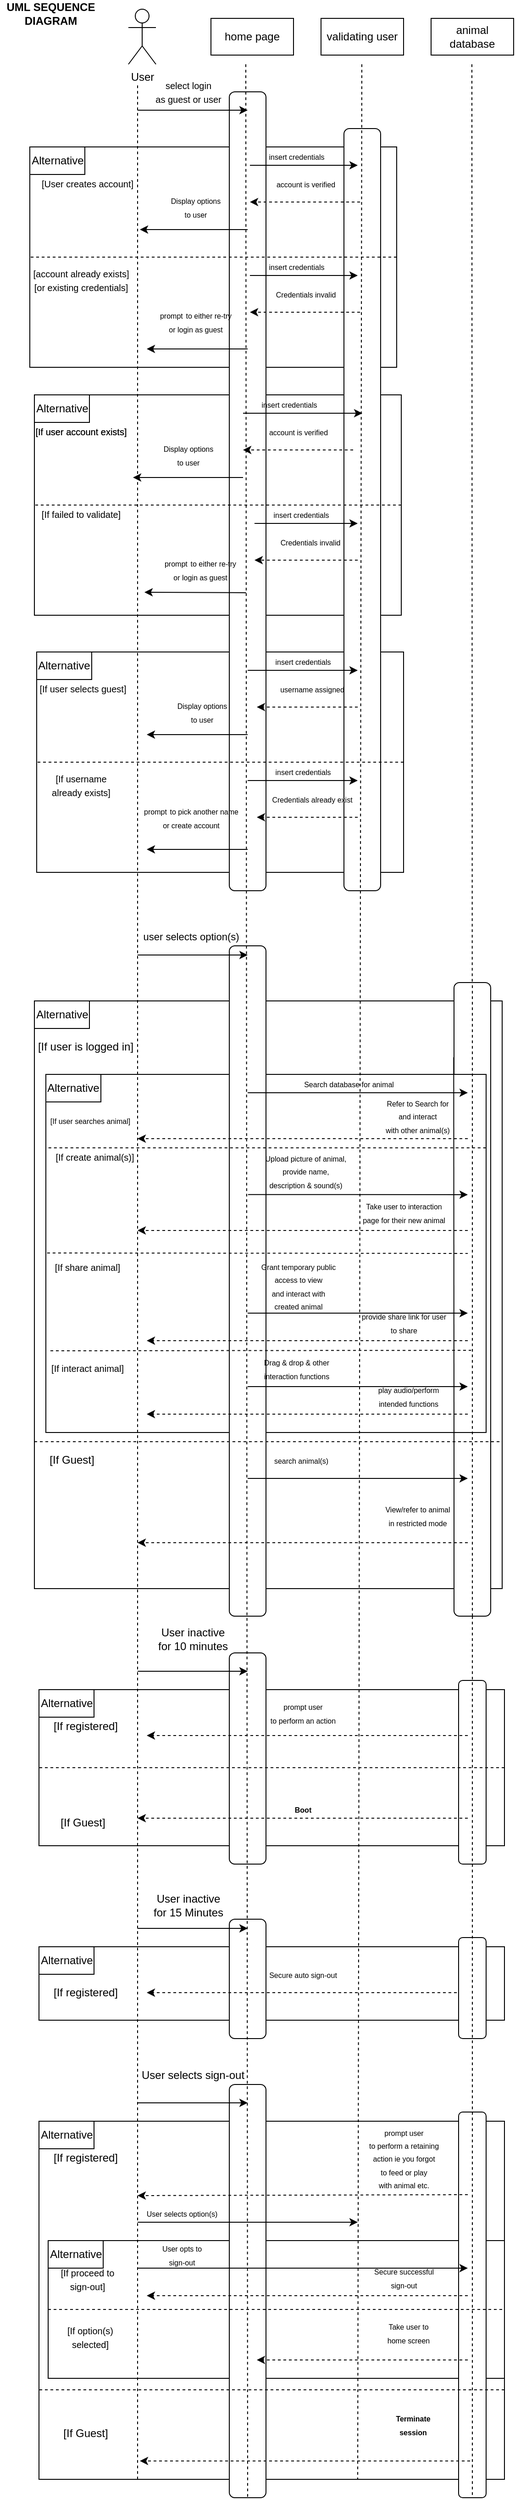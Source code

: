 <mxfile version="13.10.0" type="device"><diagram id="kgpKYQtTHZ0yAKxKKP6v" name="Page-1"><mxGraphModel dx="782" dy="432" grid="1" gridSize="10" guides="1" tooltips="1" connect="1" arrows="1" fold="1" page="1" pageScale="1" pageWidth="850" pageHeight="1100" math="0" shadow="0"><root><mxCell id="0"/><mxCell id="1" parent="0"/><mxCell id="tkM8fCFcSlWPYnc8_veN-153" value="" style="rounded=0;whiteSpace=wrap;html=1;" parent="1" vertex="1"><mxGeometry x="62.5" y="2360" width="507.5" height="390" as="geometry"/></mxCell><mxCell id="tkM8fCFcSlWPYnc8_veN-154" value="" style="rounded=0;whiteSpace=wrap;html=1;" parent="1" vertex="1"><mxGeometry x="72.5" y="2490" width="497.5" height="150" as="geometry"/></mxCell><mxCell id="tkM8fCFcSlWPYnc8_veN-155" value="" style="rounded=0;whiteSpace=wrap;html=1;" parent="1" vertex="1"><mxGeometry x="62.5" y="2170" width="507.5" height="80" as="geometry"/></mxCell><mxCell id="tkM8fCFcSlWPYnc8_veN-156" value="" style="rounded=1;whiteSpace=wrap;html=1;shadow=0;glass=0;sketch=0;" parent="1" vertex="1"><mxGeometry x="270" y="2140" width="40" height="130" as="geometry"/></mxCell><mxCell id="tkM8fCFcSlWPYnc8_veN-157" value="" style="rounded=0;whiteSpace=wrap;html=1;" parent="1" vertex="1"><mxGeometry x="62.5" y="1890" width="507.5" height="170" as="geometry"/></mxCell><mxCell id="tkM8fCFcSlWPYnc8_veN-158" value="" style="rounded=1;whiteSpace=wrap;html=1;shadow=0;glass=0;sketch=0;" parent="1" vertex="1"><mxGeometry x="520" y="1880" width="30" height="200" as="geometry"/></mxCell><mxCell id="tkM8fCFcSlWPYnc8_veN-159" value="" style="rounded=1;whiteSpace=wrap;html=1;shadow=0;glass=0;sketch=0;" parent="1" vertex="1"><mxGeometry x="270" y="1850" width="40" height="230" as="geometry"/></mxCell><mxCell id="tkM8fCFcSlWPYnc8_veN-160" value="" style="rounded=0;whiteSpace=wrap;html=1;" parent="1" vertex="1"><mxGeometry x="57.5" y="1140" width="510" height="640" as="geometry"/></mxCell><mxCell id="tkM8fCFcSlWPYnc8_veN-161" value="" style="rounded=1;whiteSpace=wrap;html=1;glass=0;shadow=0;sketch=0;imageVerticalAlign=bottom;" parent="1" vertex="1"><mxGeometry x="515" y="1120" width="40" height="690" as="geometry"/></mxCell><mxCell id="tkM8fCFcSlWPYnc8_veN-162" value="" style="rounded=0;whiteSpace=wrap;html=1;" parent="1" vertex="1"><mxGeometry x="70" y="1220" width="480" height="390" as="geometry"/></mxCell><mxCell id="tkM8fCFcSlWPYnc8_veN-163" value="" style="rounded=1;whiteSpace=wrap;html=1;" parent="1" vertex="1"><mxGeometry x="270" y="1080" width="40" height="730" as="geometry"/></mxCell><mxCell id="tkM8fCFcSlWPYnc8_veN-164" value="Alternative" style="rounded=0;whiteSpace=wrap;html=1;" parent="1" vertex="1"><mxGeometry x="70" y="1220" width="60" height="30" as="geometry"/></mxCell><mxCell id="tkM8fCFcSlWPYnc8_veN-165" value="" style="rounded=0;whiteSpace=wrap;html=1;" parent="1" vertex="1"><mxGeometry x="52.5" y="210" width="400" height="240" as="geometry"/></mxCell><mxCell id="tkM8fCFcSlWPYnc8_veN-166" value="" style="rounded=0;whiteSpace=wrap;html=1;" parent="1" vertex="1"><mxGeometry x="60" y="760" width="400" height="240" as="geometry"/></mxCell><mxCell id="tkM8fCFcSlWPYnc8_veN-167" value="" style="rounded=0;whiteSpace=wrap;html=1;" parent="1" vertex="1"><mxGeometry x="57.5" y="480" width="400" height="240" as="geometry"/></mxCell><mxCell id="tkM8fCFcSlWPYnc8_veN-168" value="" style="rounded=1;whiteSpace=wrap;html=1;" parent="1" vertex="1"><mxGeometry x="395" y="190" width="40" height="830" as="geometry"/></mxCell><mxCell id="tkM8fCFcSlWPYnc8_veN-169" value="" style="rounded=1;whiteSpace=wrap;html=1;" parent="1" vertex="1"><mxGeometry x="270" y="150" width="40" height="870" as="geometry"/></mxCell><mxCell id="tkM8fCFcSlWPYnc8_veN-170" value="Alternative" style="rounded=0;whiteSpace=wrap;html=1;" parent="1" vertex="1"><mxGeometry x="52.5" y="210" width="60" height="30" as="geometry"/></mxCell><mxCell id="tkM8fCFcSlWPYnc8_veN-171" value="" style="endArrow=none;dashed=1;html=1;entryX=0;entryY=0.5;entryDx=0;entryDy=0;exitX=1;exitY=0.5;exitDx=0;exitDy=0;" parent="1" source="tkM8fCFcSlWPYnc8_veN-165" target="tkM8fCFcSlWPYnc8_veN-165" edge="1"><mxGeometry width="50" height="50" relative="1" as="geometry"><mxPoint x="22.5" y="440" as="sourcePoint"/><mxPoint x="72.5" y="390" as="targetPoint"/></mxGeometry></mxCell><mxCell id="tkM8fCFcSlWPYnc8_veN-172" value="" style="endArrow=classic;html=1;" parent="1" edge="1"><mxGeometry width="50" height="50" relative="1" as="geometry"><mxPoint x="292.5" y="230" as="sourcePoint"/><mxPoint x="410" y="230" as="targetPoint"/></mxGeometry></mxCell><mxCell id="tkM8fCFcSlWPYnc8_veN-173" value="&lt;font style=&quot;font-size: 8px&quot;&gt;insert credentials&lt;br&gt;&lt;/font&gt;" style="text;html=1;align=center;verticalAlign=middle;resizable=0;points=[];autosize=1;" parent="1" vertex="1"><mxGeometry x="302.5" y="210" width="80" height="20" as="geometry"/></mxCell><mxCell id="tkM8fCFcSlWPYnc8_veN-174" value="" style="html=1;labelBackgroundColor=#ffffff;startArrow=none;startFill=0;startSize=6;endArrow=classic;endFill=1;endSize=6;jettySize=auto;orthogonalLoop=1;strokeWidth=1;dashed=1;fontSize=14;" parent="1" edge="1"><mxGeometry width="60" height="60" relative="1" as="geometry"><mxPoint x="412.5" y="270" as="sourcePoint"/><mxPoint x="292.5" y="270" as="targetPoint"/></mxGeometry></mxCell><mxCell id="tkM8fCFcSlWPYnc8_veN-175" value="&lt;font style=&quot;font-size: 8px&quot;&gt;account is verified&lt;br&gt;&lt;/font&gt;" style="text;html=1;align=center;verticalAlign=middle;resizable=0;points=[];autosize=1;" parent="1" vertex="1"><mxGeometry x="312.5" y="240" width="80" height="20" as="geometry"/></mxCell><mxCell id="tkM8fCFcSlWPYnc8_veN-176" value="" style="endArrow=classic;html=1;" parent="1" edge="1"><mxGeometry width="50" height="50" relative="1" as="geometry"><mxPoint x="290" y="300" as="sourcePoint"/><mxPoint x="172.5" y="300" as="targetPoint"/></mxGeometry></mxCell><mxCell id="tkM8fCFcSlWPYnc8_veN-177" value="&lt;div&gt;&lt;font style=&quot;font-size: 8px&quot;&gt;Display options&lt;/font&gt;&lt;/div&gt;&lt;div&gt;&lt;font style=&quot;font-size: 8px&quot;&gt;to user&lt;br&gt;&lt;/font&gt;&lt;/div&gt;" style="text;html=1;align=center;verticalAlign=middle;resizable=0;points=[];autosize=1;" parent="1" vertex="1"><mxGeometry x="197.5" y="255" width="70" height="40" as="geometry"/></mxCell><mxCell id="tkM8fCFcSlWPYnc8_veN-178" value="&lt;font style=&quot;font-size: 10px&quot;&gt;[User creates account]&lt;/font&gt;" style="text;html=1;align=center;verticalAlign=middle;resizable=0;points=[];autosize=1;" parent="1" vertex="1"><mxGeometry x="60" y="240" width="110" height="20" as="geometry"/></mxCell><mxCell id="tkM8fCFcSlWPYnc8_veN-179" value="&lt;div&gt;&lt;font style=&quot;font-size: 10px&quot;&gt;[account already exists]&lt;/font&gt;&lt;/div&gt;&lt;div&gt;&lt;font style=&quot;font-size: 10px&quot;&gt;[or existing credentials]&lt;/font&gt;&lt;br&gt;&lt;/div&gt;" style="text;html=1;align=center;verticalAlign=middle;resizable=0;points=[];autosize=1;" parent="1" vertex="1"><mxGeometry x="47.5" y="340" width="120" height="30" as="geometry"/></mxCell><mxCell id="tkM8fCFcSlWPYnc8_veN-180" value="" style="endArrow=classic;html=1;" parent="1" edge="1"><mxGeometry width="50" height="50" relative="1" as="geometry"><mxPoint x="292.5" y="350" as="sourcePoint"/><mxPoint x="410" y="350" as="targetPoint"/></mxGeometry></mxCell><mxCell id="tkM8fCFcSlWPYnc8_veN-181" value="&lt;font style=&quot;font-size: 8px&quot;&gt;insert credentials&lt;br&gt;&lt;/font&gt;" style="text;html=1;align=center;verticalAlign=middle;resizable=0;points=[];autosize=1;" parent="1" vertex="1"><mxGeometry x="302.5" y="330" width="80" height="20" as="geometry"/></mxCell><mxCell id="tkM8fCFcSlWPYnc8_veN-182" value="" style="html=1;labelBackgroundColor=#ffffff;startArrow=none;startFill=0;startSize=6;endArrow=classic;endFill=1;endSize=6;jettySize=auto;orthogonalLoop=1;strokeWidth=1;dashed=1;fontSize=14;" parent="1" edge="1"><mxGeometry width="60" height="60" relative="1" as="geometry"><mxPoint x="412.5" y="390" as="sourcePoint"/><mxPoint x="292.5" y="390" as="targetPoint"/></mxGeometry></mxCell><mxCell id="tkM8fCFcSlWPYnc8_veN-183" value="&lt;div&gt;&lt;font style=&quot;font-size: 8px&quot;&gt;Credentials invalid&lt;/font&gt;&lt;/div&gt;&lt;font style=&quot;font-size: 8px&quot;&gt;&lt;/font&gt;" style="text;html=1;align=center;verticalAlign=middle;resizable=0;points=[];autosize=1;" parent="1" vertex="1"><mxGeometry x="312.5" y="360" width="80" height="20" as="geometry"/></mxCell><mxCell id="tkM8fCFcSlWPYnc8_veN-184" value="&lt;div&gt;&lt;font style=&quot;font-size: 8px&quot;&gt;prompt&lt;/font&gt; &lt;font style=&quot;font-size: 8px&quot;&gt;to either re-try&lt;/font&gt;&lt;/div&gt;&lt;div&gt;&lt;font style=&quot;font-size: 8px&quot;&gt;or login as guest&lt;/font&gt;&lt;br&gt;&lt;/div&gt;" style="text;html=1;align=center;verticalAlign=middle;resizable=0;points=[];autosize=1;" parent="1" vertex="1"><mxGeometry x="187.5" y="380" width="90" height="40" as="geometry"/></mxCell><mxCell id="tkM8fCFcSlWPYnc8_veN-185" value="Alternative" style="rounded=0;whiteSpace=wrap;html=1;" parent="1" vertex="1"><mxGeometry x="60" y="760" width="60" height="30" as="geometry"/></mxCell><mxCell id="tkM8fCFcSlWPYnc8_veN-186" value="" style="endArrow=none;dashed=1;html=1;entryX=0;entryY=0.5;entryDx=0;entryDy=0;exitX=1;exitY=0.5;exitDx=0;exitDy=0;" parent="1" source="tkM8fCFcSlWPYnc8_veN-166" target="tkM8fCFcSlWPYnc8_veN-166" edge="1"><mxGeometry width="50" height="50" relative="1" as="geometry"><mxPoint x="30" y="990" as="sourcePoint"/><mxPoint x="80" y="940" as="targetPoint"/></mxGeometry></mxCell><mxCell id="tkM8fCFcSlWPYnc8_veN-187" value="" style="endArrow=classic;html=1;" parent="1" edge="1"><mxGeometry width="50" height="50" relative="1" as="geometry"><mxPoint x="290" y="780" as="sourcePoint"/><mxPoint x="410" y="780" as="targetPoint"/></mxGeometry></mxCell><mxCell id="tkM8fCFcSlWPYnc8_veN-188" value="&lt;font style=&quot;font-size: 8px&quot;&gt;insert credentials&lt;br&gt;&lt;/font&gt;" style="text;html=1;align=center;verticalAlign=middle;resizable=0;points=[];autosize=1;" parent="1" vertex="1"><mxGeometry x="310" y="760" width="80" height="20" as="geometry"/></mxCell><mxCell id="tkM8fCFcSlWPYnc8_veN-189" value="" style="html=1;labelBackgroundColor=#ffffff;startArrow=none;startFill=0;startSize=6;endArrow=classic;endFill=1;endSize=6;jettySize=auto;orthogonalLoop=1;strokeWidth=1;dashed=1;fontSize=14;" parent="1" edge="1"><mxGeometry width="60" height="60" relative="1" as="geometry"><mxPoint x="410" y="820" as="sourcePoint"/><mxPoint x="300" y="820" as="targetPoint"/></mxGeometry></mxCell><mxCell id="tkM8fCFcSlWPYnc8_veN-190" value="&lt;font style=&quot;font-size: 8px&quot;&gt;username assigned&lt;br&gt;&lt;/font&gt;" style="text;html=1;align=center;verticalAlign=middle;resizable=0;points=[];autosize=1;" parent="1" vertex="1"><mxGeometry x="315" y="790" width="90" height="20" as="geometry"/></mxCell><mxCell id="tkM8fCFcSlWPYnc8_veN-191" value="" style="endArrow=classic;html=1;" parent="1" edge="1"><mxGeometry width="50" height="50" relative="1" as="geometry"><mxPoint x="290" y="850" as="sourcePoint"/><mxPoint x="180" y="850" as="targetPoint"/></mxGeometry></mxCell><mxCell id="tkM8fCFcSlWPYnc8_veN-192" value="&lt;div&gt;&lt;font style=&quot;font-size: 8px&quot;&gt;Display options&lt;/font&gt;&lt;/div&gt;&lt;div&gt;&lt;font style=&quot;font-size: 8px&quot;&gt;to user&lt;br&gt;&lt;/font&gt;&lt;/div&gt;" style="text;html=1;align=center;verticalAlign=middle;resizable=0;points=[];autosize=1;" parent="1" vertex="1"><mxGeometry x="205" y="805" width="70" height="40" as="geometry"/></mxCell><mxCell id="tkM8fCFcSlWPYnc8_veN-193" value="&lt;font style=&quot;font-size: 10px&quot;&gt;[If user selects guest]&lt;/font&gt;" style="text;html=1;align=center;verticalAlign=middle;resizable=0;points=[];autosize=1;" parent="1" vertex="1"><mxGeometry x="55" y="790" width="110" height="20" as="geometry"/></mxCell><mxCell id="tkM8fCFcSlWPYnc8_veN-194" value="&lt;div&gt;&lt;font style=&quot;font-size: 10px&quot;&gt;[If username &lt;br&gt;&lt;/font&gt;&lt;/div&gt;&lt;div&gt;&lt;font style=&quot;font-size: 10px&quot;&gt;already exists]&lt;/font&gt;&lt;/div&gt;" style="text;html=1;align=center;verticalAlign=middle;resizable=0;points=[];autosize=1;" parent="1" vertex="1"><mxGeometry x="67.5" y="890" width="80" height="30" as="geometry"/></mxCell><mxCell id="tkM8fCFcSlWPYnc8_veN-195" value="" style="endArrow=classic;html=1;" parent="1" edge="1"><mxGeometry width="50" height="50" relative="1" as="geometry"><mxPoint x="290" y="900" as="sourcePoint"/><mxPoint x="410" y="900" as="targetPoint"/></mxGeometry></mxCell><mxCell id="tkM8fCFcSlWPYnc8_veN-196" value="&lt;font style=&quot;font-size: 8px&quot;&gt;insert credentials&lt;br&gt;&lt;/font&gt;" style="text;html=1;align=center;verticalAlign=middle;resizable=0;points=[];autosize=1;" parent="1" vertex="1"><mxGeometry x="310" y="880" width="80" height="20" as="geometry"/></mxCell><mxCell id="tkM8fCFcSlWPYnc8_veN-197" value="" style="html=1;labelBackgroundColor=#ffffff;startArrow=none;startFill=0;startSize=6;endArrow=classic;endFill=1;endSize=6;jettySize=auto;orthogonalLoop=1;strokeWidth=1;dashed=1;fontSize=14;" parent="1" edge="1"><mxGeometry width="60" height="60" relative="1" as="geometry"><mxPoint x="410" y="940" as="sourcePoint"/><mxPoint x="300" y="940" as="targetPoint"/><Array as="points"><mxPoint x="350" y="940"/></Array></mxGeometry></mxCell><mxCell id="tkM8fCFcSlWPYnc8_veN-198" value="&lt;font style=&quot;font-size: 8px&quot;&gt;Credentials already exist&lt;br&gt;&lt;/font&gt;" style="text;html=1;align=center;verticalAlign=middle;resizable=0;points=[];autosize=1;" parent="1" vertex="1"><mxGeometry x="305" y="910" width="110" height="20" as="geometry"/></mxCell><mxCell id="tkM8fCFcSlWPYnc8_veN-199" value="" style="endArrow=classic;html=1;" parent="1" edge="1"><mxGeometry width="50" height="50" relative="1" as="geometry"><mxPoint x="290" y="975" as="sourcePoint"/><mxPoint x="180" y="975" as="targetPoint"/></mxGeometry></mxCell><mxCell id="tkM8fCFcSlWPYnc8_veN-200" value="&lt;div&gt;&lt;font style=&quot;font-size: 8px&quot;&gt;prompt&lt;/font&gt; &lt;font style=&quot;font-size: 8px&quot;&gt;to pick another name&lt;br&gt;&lt;/font&gt;&lt;/div&gt;&lt;div&gt;&lt;font style=&quot;font-size: 8px&quot;&gt;or create account&lt;/font&gt;&lt;br&gt;&lt;/div&gt;" style="text;html=1;align=center;verticalAlign=middle;resizable=0;points=[];autosize=1;" parent="1" vertex="1"><mxGeometry x="167.5" y="920" width="120" height="40" as="geometry"/></mxCell><mxCell id="tkM8fCFcSlWPYnc8_veN-201" value="User" style="shape=umlActor;verticalLabelPosition=bottom;verticalAlign=top;html=1;outlineConnect=0;" parent="1" vertex="1"><mxGeometry x="160" y="60" width="30" height="60" as="geometry"/></mxCell><mxCell id="tkM8fCFcSlWPYnc8_veN-202" value="home page" style="rounded=0;whiteSpace=wrap;html=1;" parent="1" vertex="1"><mxGeometry x="250" y="70" width="90" height="40" as="geometry"/></mxCell><mxCell id="tkM8fCFcSlWPYnc8_veN-203" value="validating user" style="rounded=0;whiteSpace=wrap;html=1;" parent="1" vertex="1"><mxGeometry x="370" y="70" width="90" height="40" as="geometry"/></mxCell><mxCell id="tkM8fCFcSlWPYnc8_veN-204" value="animal database" style="rounded=0;whiteSpace=wrap;html=1;" parent="1" vertex="1"><mxGeometry x="490" y="70" width="90" height="40" as="geometry"/></mxCell><mxCell id="tkM8fCFcSlWPYnc8_veN-205" value="&lt;div&gt;&lt;b&gt;UML SEQUENCE&lt;/b&gt;&lt;/div&gt;&lt;div&gt;&lt;b&gt;DIAGRAM&lt;br&gt;&lt;/b&gt;&lt;/div&gt;" style="text;html=1;align=center;verticalAlign=middle;resizable=0;points=[];autosize=1;" parent="1" vertex="1"><mxGeometry x="20" y="50" width="110" height="30" as="geometry"/></mxCell><mxCell id="tkM8fCFcSlWPYnc8_veN-206" value="" style="endArrow=none;dashed=1;html=1;" parent="1" edge="1"><mxGeometry width="50" height="50" relative="1" as="geometry"><mxPoint x="170" y="2750" as="sourcePoint"/><mxPoint x="170" y="140" as="targetPoint"/></mxGeometry></mxCell><mxCell id="tkM8fCFcSlWPYnc8_veN-207" value="" style="endArrow=none;dashed=1;html=1;" parent="1" edge="1"><mxGeometry width="50" height="50" relative="1" as="geometry"><mxPoint x="414.5" y="120" as="sourcePoint"/><mxPoint x="410" y="2750" as="targetPoint"/></mxGeometry></mxCell><mxCell id="tkM8fCFcSlWPYnc8_veN-208" value="" style="endArrow=classic;html=1;" parent="1" edge="1"><mxGeometry width="50" height="50" relative="1" as="geometry"><mxPoint x="170" y="170" as="sourcePoint"/><mxPoint x="290" y="170" as="targetPoint"/></mxGeometry></mxCell><mxCell id="tkM8fCFcSlWPYnc8_veN-209" value="&lt;div&gt;&lt;font style=&quot;font-size: 10px&quot;&gt;select login&lt;/font&gt;&lt;/div&gt;&lt;div&gt;&lt;font style=&quot;font-size: 10px&quot;&gt;as guest or user&lt;br&gt;&lt;/font&gt;&lt;/div&gt;" style="text;html=1;align=center;verticalAlign=middle;resizable=0;points=[];autosize=1;" parent="1" vertex="1"><mxGeometry x="180" y="135" width="90" height="30" as="geometry"/></mxCell><mxCell id="tkM8fCFcSlWPYnc8_veN-210" value="Alternative" style="rounded=0;whiteSpace=wrap;html=1;" parent="1" vertex="1"><mxGeometry x="57.5" y="480" width="60" height="30" as="geometry"/></mxCell><mxCell id="tkM8fCFcSlWPYnc8_veN-211" value="" style="endArrow=none;dashed=1;html=1;entryX=0;entryY=0.5;entryDx=0;entryDy=0;exitX=1;exitY=0.5;exitDx=0;exitDy=0;" parent="1" source="tkM8fCFcSlWPYnc8_veN-167" target="tkM8fCFcSlWPYnc8_veN-167" edge="1"><mxGeometry width="50" height="50" relative="1" as="geometry"><mxPoint x="27.5" y="710" as="sourcePoint"/><mxPoint x="77.5" y="660" as="targetPoint"/></mxGeometry></mxCell><mxCell id="tkM8fCFcSlWPYnc8_veN-212" value="" style="endArrow=classic;html=1;" parent="1" edge="1"><mxGeometry width="50" height="50" relative="1" as="geometry"><mxPoint x="285" y="500" as="sourcePoint"/><mxPoint x="415" y="500" as="targetPoint"/></mxGeometry></mxCell><mxCell id="tkM8fCFcSlWPYnc8_veN-213" value="&lt;font style=&quot;font-size: 8px&quot;&gt;insert credentials&lt;br&gt;&lt;/font&gt;" style="text;html=1;align=center;verticalAlign=middle;resizable=0;points=[];autosize=1;" parent="1" vertex="1"><mxGeometry x="295" y="480" width="80" height="20" as="geometry"/></mxCell><mxCell id="tkM8fCFcSlWPYnc8_veN-214" value="" style="html=1;labelBackgroundColor=#ffffff;startArrow=none;startFill=0;startSize=6;endArrow=classic;endFill=1;endSize=6;jettySize=auto;orthogonalLoop=1;strokeWidth=1;dashed=1;fontSize=14;" parent="1" edge="1"><mxGeometry width="60" height="60" relative="1" as="geometry"><mxPoint x="405" y="540" as="sourcePoint"/><mxPoint x="285" y="540" as="targetPoint"/></mxGeometry></mxCell><mxCell id="tkM8fCFcSlWPYnc8_veN-215" value="&lt;font style=&quot;font-size: 8px&quot;&gt;account is verified&lt;br&gt;&lt;/font&gt;" style="text;html=1;align=center;verticalAlign=middle;resizable=0;points=[];autosize=1;" parent="1" vertex="1"><mxGeometry x="305" y="510" width="80" height="20" as="geometry"/></mxCell><mxCell id="tkM8fCFcSlWPYnc8_veN-216" value="" style="endArrow=classic;html=1;" parent="1" edge="1"><mxGeometry width="50" height="50" relative="1" as="geometry"><mxPoint x="285" y="570" as="sourcePoint"/><mxPoint x="165" y="570" as="targetPoint"/></mxGeometry></mxCell><mxCell id="tkM8fCFcSlWPYnc8_veN-217" value="&lt;div&gt;&lt;font style=&quot;font-size: 8px&quot;&gt;Display options&lt;/font&gt;&lt;/div&gt;&lt;div&gt;&lt;font style=&quot;font-size: 8px&quot;&gt;to user&lt;br&gt;&lt;/font&gt;&lt;/div&gt;" style="text;html=1;align=center;verticalAlign=middle;resizable=0;points=[];autosize=1;" parent="1" vertex="1"><mxGeometry x="190" y="525" width="70" height="40" as="geometry"/></mxCell><mxCell id="tkM8fCFcSlWPYnc8_veN-218" value="&lt;font style=&quot;font-size: 10px&quot;&gt;[If user account exists]&lt;/font&gt;" style="text;html=1;align=center;verticalAlign=middle;resizable=0;points=[];autosize=1;" parent="1" vertex="1"><mxGeometry x="52.5" y="510" width="110" height="20" as="geometry"/></mxCell><mxCell id="tkM8fCFcSlWPYnc8_veN-219" value="&lt;font style=&quot;font-size: 10px&quot;&gt;[If user account exists]&lt;/font&gt;" style="text;html=1;align=center;verticalAlign=middle;resizable=0;points=[];autosize=1;" parent="1" vertex="1"><mxGeometry x="52.5" y="510" width="110" height="20" as="geometry"/></mxCell><mxCell id="tkM8fCFcSlWPYnc8_veN-220" value="&lt;font style=&quot;font-size: 10px&quot;&gt;[If failed to validate]&lt;/font&gt;" style="text;html=1;align=center;verticalAlign=middle;resizable=0;points=[];autosize=1;" parent="1" vertex="1"><mxGeometry x="57.5" y="600" width="100" height="20" as="geometry"/></mxCell><mxCell id="tkM8fCFcSlWPYnc8_veN-221" value="" style="endArrow=classic;html=1;" parent="1" edge="1"><mxGeometry width="50" height="50" relative="1" as="geometry"><mxPoint x="297.5" y="620" as="sourcePoint"/><mxPoint x="410" y="620" as="targetPoint"/></mxGeometry></mxCell><mxCell id="tkM8fCFcSlWPYnc8_veN-222" value="&lt;font style=&quot;font-size: 8px&quot;&gt;insert credentials&lt;br&gt;&lt;/font&gt;" style="text;html=1;align=center;verticalAlign=middle;resizable=0;points=[];autosize=1;" parent="1" vertex="1"><mxGeometry x="307.5" y="600" width="80" height="20" as="geometry"/></mxCell><mxCell id="tkM8fCFcSlWPYnc8_veN-223" value="" style="html=1;labelBackgroundColor=#ffffff;startArrow=none;startFill=0;startSize=6;endArrow=classic;endFill=1;endSize=6;jettySize=auto;orthogonalLoop=1;strokeWidth=1;dashed=1;fontSize=14;" parent="1" edge="1"><mxGeometry width="60" height="60" relative="1" as="geometry"><mxPoint x="410" y="660" as="sourcePoint"/><mxPoint x="297.5" y="660" as="targetPoint"/></mxGeometry></mxCell><mxCell id="tkM8fCFcSlWPYnc8_veN-224" value="&lt;div&gt;&lt;font style=&quot;font-size: 8px&quot;&gt;Credentials invalid&lt;/font&gt;&lt;/div&gt;&lt;font style=&quot;font-size: 8px&quot;&gt;&lt;/font&gt;" style="text;html=1;align=center;verticalAlign=middle;resizable=0;points=[];autosize=1;" parent="1" vertex="1"><mxGeometry x="317.5" y="630" width="80" height="20" as="geometry"/></mxCell><mxCell id="tkM8fCFcSlWPYnc8_veN-225" value="" style="endArrow=classic;html=1;exitX=1.064;exitY=1.136;exitDx=0;exitDy=0;exitPerimeter=0;" parent="1" source="tkM8fCFcSlWPYnc8_veN-226" edge="1"><mxGeometry width="50" height="50" relative="1" as="geometry"><mxPoint x="297.5" y="695" as="sourcePoint"/><mxPoint x="177.5" y="695" as="targetPoint"/></mxGeometry></mxCell><mxCell id="tkM8fCFcSlWPYnc8_veN-226" value="&lt;div&gt;&lt;font style=&quot;font-size: 8px&quot;&gt;prompt&lt;/font&gt; &lt;font style=&quot;font-size: 8px&quot;&gt;to either re-try&lt;/font&gt;&lt;/div&gt;&lt;div&gt;&lt;font style=&quot;font-size: 8px&quot;&gt;or login as guest&lt;/font&gt;&lt;br&gt;&lt;/div&gt;" style="text;html=1;align=center;verticalAlign=middle;resizable=0;points=[];autosize=1;" parent="1" vertex="1"><mxGeometry x="192.5" y="650" width="90" height="40" as="geometry"/></mxCell><mxCell id="tkM8fCFcSlWPYnc8_veN-227" value="" style="endArrow=classic;html=1;" parent="1" edge="1"><mxGeometry width="50" height="50" relative="1" as="geometry"><mxPoint x="290" y="430" as="sourcePoint"/><mxPoint x="180" y="430" as="targetPoint"/></mxGeometry></mxCell><mxCell id="tkM8fCFcSlWPYnc8_veN-228" value="Alternative" style="rounded=0;whiteSpace=wrap;html=1;" parent="1" vertex="1"><mxGeometry x="57.5" y="1140" width="60" height="30" as="geometry"/></mxCell><mxCell id="tkM8fCFcSlWPYnc8_veN-229" value="[If user is logged in]" style="text;html=1;align=center;verticalAlign=middle;resizable=0;points=[];autosize=1;" parent="1" vertex="1"><mxGeometry x="52.5" y="1180" width="120" height="20" as="geometry"/></mxCell><mxCell id="tkM8fCFcSlWPYnc8_veN-230" value="" style="endArrow=classic;html=1;" parent="1" edge="1"><mxGeometry width="50" height="50" relative="1" as="geometry"><mxPoint x="170" y="1090" as="sourcePoint"/><mxPoint x="290" y="1090" as="targetPoint"/></mxGeometry></mxCell><mxCell id="tkM8fCFcSlWPYnc8_veN-231" value="&lt;font style=&quot;font-size: 11px&quot;&gt;user selects option(s)&lt;/font&gt;" style="text;html=1;align=center;verticalAlign=middle;resizable=0;points=[];autosize=1;" parent="1" vertex="1"><mxGeometry x="167.5" y="1060" width="120" height="20" as="geometry"/></mxCell><mxCell id="tkM8fCFcSlWPYnc8_veN-232" value="" style="endArrow=none;dashed=1;html=1;exitX=0;exitY=0.75;exitDx=0;exitDy=0;entryX=1;entryY=0.75;entryDx=0;entryDy=0;" parent="1" source="tkM8fCFcSlWPYnc8_veN-160" target="tkM8fCFcSlWPYnc8_veN-160" edge="1"><mxGeometry width="50" height="50" relative="1" as="geometry"><mxPoint x="640" y="1590" as="sourcePoint"/><mxPoint x="690" y="1540" as="targetPoint"/></mxGeometry></mxCell><mxCell id="tkM8fCFcSlWPYnc8_veN-233" value="[If Guest]" style="text;html=1;align=center;verticalAlign=middle;resizable=0;points=[];autosize=1;" parent="1" vertex="1"><mxGeometry x="67.5" y="1630" width="60" height="20" as="geometry"/></mxCell><mxCell id="tkM8fCFcSlWPYnc8_veN-234" value="&lt;font style=&quot;font-size: 8px&quot;&gt;[If user searches animal]&lt;/font&gt;" style="text;html=1;align=center;verticalAlign=middle;resizable=0;points=[];autosize=1;" parent="1" vertex="1"><mxGeometry x="62.5" y="1260" width="110" height="20" as="geometry"/></mxCell><mxCell id="tkM8fCFcSlWPYnc8_veN-235" value="" style="endArrow=none;dashed=1;html=1;exitX=0.006;exitY=0.205;exitDx=0;exitDy=0;exitPerimeter=0;" parent="1" source="tkM8fCFcSlWPYnc8_veN-162" edge="1"><mxGeometry width="50" height="50" relative="1" as="geometry"><mxPoint x="600" y="1340" as="sourcePoint"/><mxPoint x="550" y="1300" as="targetPoint"/></mxGeometry></mxCell><mxCell id="tkM8fCFcSlWPYnc8_veN-236" value="" style="endArrow=classic;html=1;" parent="1" edge="1"><mxGeometry width="50" height="50" relative="1" as="geometry"><mxPoint x="290" y="1240" as="sourcePoint"/><mxPoint x="530" y="1240" as="targetPoint"/></mxGeometry></mxCell><mxCell id="tkM8fCFcSlWPYnc8_veN-237" value="&lt;font style=&quot;font-size: 8px&quot;&gt;Search database for animal&lt;/font&gt;" style="text;html=1;align=center;verticalAlign=middle;resizable=0;points=[];autosize=1;" parent="1" vertex="1"><mxGeometry x="340" y="1220" width="120" height="20" as="geometry"/></mxCell><mxCell id="tkM8fCFcSlWPYnc8_veN-238" value="&lt;div&gt;&lt;font style=&quot;font-size: 8px&quot;&gt;Refer to Search for &lt;br&gt;&lt;/font&gt;&lt;/div&gt;&lt;div&gt;&lt;font style=&quot;font-size: 8px&quot;&gt;and interact &lt;br&gt;&lt;/font&gt;&lt;/div&gt;&lt;div&gt;&lt;font style=&quot;font-size: 8px&quot;&gt;with other animal(s)&lt;/font&gt;&lt;/div&gt;" style="text;html=1;align=center;verticalAlign=middle;resizable=0;points=[];autosize=1;" parent="1" vertex="1"><mxGeometry x="430" y="1240" width="90" height="50" as="geometry"/></mxCell><mxCell id="tkM8fCFcSlWPYnc8_veN-239" value="&lt;font style=&quot;font-size: 10px&quot;&gt;[If share animal]&lt;/font&gt;" style="text;html=1;align=center;verticalAlign=middle;resizable=0;points=[];autosize=1;" parent="1" vertex="1"><mxGeometry x="75" y="1420" width="80" height="20" as="geometry"/></mxCell><mxCell id="tkM8fCFcSlWPYnc8_veN-240" value="" style="endArrow=classic;html=1;" parent="1" edge="1"><mxGeometry width="50" height="50" relative="1" as="geometry"><mxPoint x="290" y="1480" as="sourcePoint"/><mxPoint x="530" y="1480" as="targetPoint"/></mxGeometry></mxCell><mxCell id="tkM8fCFcSlWPYnc8_veN-241" value="&lt;div&gt;&lt;font style=&quot;font-size: 8px&quot;&gt;Grant temporary public &lt;br&gt;&lt;/font&gt;&lt;/div&gt;&lt;div&gt;&lt;font style=&quot;font-size: 8px&quot;&gt;access to view&lt;/font&gt;&lt;/div&gt;&lt;div&gt;&lt;font style=&quot;font-size: 8px&quot;&gt;and interact with &lt;/font&gt;&lt;br&gt;&lt;/div&gt;&lt;div&gt;&lt;font style=&quot;font-size: 8px&quot;&gt;created animal&lt;/font&gt;&lt;br&gt;&lt;/div&gt;" style="text;html=1;align=center;verticalAlign=middle;resizable=0;points=[];autosize=1;" parent="1" vertex="1"><mxGeometry x="295" y="1415" width="100" height="70" as="geometry"/></mxCell><mxCell id="tkM8fCFcSlWPYnc8_veN-242" value="" style="endArrow=none;dashed=1;html=1;exitX=0.006;exitY=0.205;exitDx=0;exitDy=0;exitPerimeter=0;" parent="1" edge="1"><mxGeometry width="50" height="50" relative="1" as="geometry"><mxPoint x="71.44" y="1414.5" as="sourcePoint"/><mxPoint x="530" y="1415" as="targetPoint"/></mxGeometry></mxCell><mxCell id="tkM8fCFcSlWPYnc8_veN-243" value="&lt;font style=&quot;font-size: 10px&quot;&gt;[If create animal(s)]&lt;/font&gt;" style="text;html=1;align=center;verticalAlign=middle;resizable=0;points=[];autosize=1;" parent="1" vertex="1"><mxGeometry x="72.5" y="1300" width="100" height="20" as="geometry"/></mxCell><mxCell id="tkM8fCFcSlWPYnc8_veN-244" value="&lt;div&gt;&lt;font style=&quot;font-size: 8px&quot;&gt;Upload picture of animal,&lt;/font&gt;&lt;/div&gt;&lt;div&gt;&lt;font style=&quot;font-size: 8px&quot;&gt;provide name, &lt;/font&gt;&lt;br&gt;&lt;/div&gt;&lt;div&gt;&lt;font style=&quot;font-size: 8px&quot;&gt;description &amp;amp; sound(s)&lt;/font&gt;&lt;br&gt;&lt;/div&gt;" style="text;html=1;align=center;verticalAlign=middle;resizable=0;points=[];autosize=1;" parent="1" vertex="1"><mxGeometry x="297.5" y="1300" width="110" height="50" as="geometry"/></mxCell><mxCell id="tkM8fCFcSlWPYnc8_veN-245" value="" style="endArrow=classic;html=1;exitX=-0.064;exitY=1.017;exitDx=0;exitDy=0;exitPerimeter=0;" parent="1" source="tkM8fCFcSlWPYnc8_veN-244" edge="1"><mxGeometry width="50" height="50" relative="1" as="geometry"><mxPoint x="590" y="1370" as="sourcePoint"/><mxPoint x="530" y="1351" as="targetPoint"/></mxGeometry></mxCell><mxCell id="tkM8fCFcSlWPYnc8_veN-246" value="&lt;div&gt;&lt;font style=&quot;font-size: 8px&quot;&gt;Take user to interaction &lt;/font&gt;&lt;br&gt;&lt;/div&gt;&lt;div&gt;&lt;font style=&quot;font-size: 8px&quot;&gt;page for their new animal&lt;/font&gt;&lt;br&gt;&lt;/div&gt;" style="text;html=1;align=center;verticalAlign=middle;resizable=0;points=[];autosize=1;" parent="1" vertex="1"><mxGeometry x="405" y="1350" width="110" height="40" as="geometry"/></mxCell><mxCell id="tkM8fCFcSlWPYnc8_veN-247" value="" style="html=1;labelBackgroundColor=#ffffff;startArrow=none;startFill=0;startSize=6;endArrow=classic;endFill=1;endSize=6;jettySize=auto;orthogonalLoop=1;strokeWidth=1;dashed=1;fontSize=14;" parent="1" edge="1"><mxGeometry width="60" height="60" relative="1" as="geometry"><mxPoint x="530" y="1390" as="sourcePoint"/><mxPoint x="170" y="1390" as="targetPoint"/></mxGeometry></mxCell><mxCell id="tkM8fCFcSlWPYnc8_veN-248" value="" style="html=1;labelBackgroundColor=#ffffff;startArrow=none;startFill=0;startSize=6;endArrow=classic;endFill=1;endSize=6;jettySize=auto;orthogonalLoop=1;strokeWidth=1;dashed=1;fontSize=14;" parent="1" edge="1"><mxGeometry width="60" height="60" relative="1" as="geometry"><mxPoint x="530" y="1290" as="sourcePoint"/><mxPoint x="170" y="1290" as="targetPoint"/></mxGeometry></mxCell><mxCell id="tkM8fCFcSlWPYnc8_veN-249" value="&lt;div&gt;&lt;font style=&quot;font-size: 8px&quot;&gt;provide share link for user &lt;/font&gt;&lt;br&gt;&lt;/div&gt;&lt;div&gt;&lt;font style=&quot;font-size: 8px&quot;&gt;to share&lt;/font&gt;&lt;br&gt;&lt;/div&gt;" style="text;html=1;align=center;verticalAlign=middle;resizable=0;points=[];autosize=1;" parent="1" vertex="1"><mxGeometry x="405" y="1470" width="110" height="40" as="geometry"/></mxCell><mxCell id="tkM8fCFcSlWPYnc8_veN-250" value="" style="html=1;labelBackgroundColor=#ffffff;startArrow=none;startFill=0;startSize=6;endArrow=classic;endFill=1;endSize=6;jettySize=auto;orthogonalLoop=1;strokeWidth=1;dashed=1;fontSize=14;" parent="1" edge="1"><mxGeometry width="60" height="60" relative="1" as="geometry"><mxPoint x="530" y="1510" as="sourcePoint"/><mxPoint x="180" y="1510" as="targetPoint"/></mxGeometry></mxCell><mxCell id="tkM8fCFcSlWPYnc8_veN-251" value="" style="endArrow=none;dashed=1;html=1;" parent="1" edge="1"><mxGeometry width="50" height="50" relative="1" as="geometry"><mxPoint x="75" y="1521" as="sourcePoint"/><mxPoint x="533.56" y="1520.5" as="targetPoint"/></mxGeometry></mxCell><mxCell id="tkM8fCFcSlWPYnc8_veN-252" value="&lt;font style=&quot;font-size: 10px&quot;&gt;[If interact animal]&lt;/font&gt;" style="text;html=1;align=center;verticalAlign=middle;resizable=0;points=[];autosize=1;" parent="1" vertex="1"><mxGeometry x="70" y="1530" width="90" height="20" as="geometry"/></mxCell><mxCell id="tkM8fCFcSlWPYnc8_veN-253" value="&lt;div&gt;&lt;font style=&quot;font-size: 8px&quot;&gt;Drag &amp;amp; drop &amp;amp; other&lt;/font&gt;&lt;/div&gt;&lt;div&gt;&lt;font style=&quot;font-size: 8px&quot;&gt;interaction functions&lt;/font&gt;&lt;br&gt;&lt;/div&gt;" style="text;html=1;align=center;verticalAlign=middle;resizable=0;points=[];autosize=1;" parent="1" vertex="1"><mxGeometry x="297.5" y="1520" width="90" height="40" as="geometry"/></mxCell><mxCell id="tkM8fCFcSlWPYnc8_veN-254" value="" style="endArrow=classic;html=1;" parent="1" edge="1"><mxGeometry width="50" height="50" relative="1" as="geometry"><mxPoint x="290" y="1560" as="sourcePoint"/><mxPoint x="530" y="1560" as="targetPoint"/></mxGeometry></mxCell><mxCell id="tkM8fCFcSlWPYnc8_veN-255" value="&lt;div&gt;&lt;font style=&quot;font-size: 8px&quot;&gt;play audio/perform &lt;br&gt;&lt;/font&gt;&lt;/div&gt;&lt;div&gt;&lt;font style=&quot;font-size: 8px&quot;&gt;intended functions&lt;br&gt;&lt;/font&gt;&lt;/div&gt;" style="text;html=1;align=center;verticalAlign=middle;resizable=0;points=[];autosize=1;" parent="1" vertex="1"><mxGeometry x="425" y="1550" width="80" height="40" as="geometry"/></mxCell><mxCell id="tkM8fCFcSlWPYnc8_veN-256" value="" style="html=1;labelBackgroundColor=#ffffff;startArrow=none;startFill=0;startSize=6;endArrow=classic;endFill=1;endSize=6;jettySize=auto;orthogonalLoop=1;strokeWidth=1;dashed=1;fontSize=14;" parent="1" edge="1"><mxGeometry width="60" height="60" relative="1" as="geometry"><mxPoint x="530" y="1590" as="sourcePoint"/><mxPoint x="180" y="1590" as="targetPoint"/></mxGeometry></mxCell><mxCell id="tkM8fCFcSlWPYnc8_veN-257" value="&lt;font style=&quot;font-size: 8px&quot;&gt;search animal(s)&lt;/font&gt;" style="text;html=1;align=center;verticalAlign=middle;resizable=0;points=[];autosize=1;" parent="1" vertex="1"><mxGeometry x="307.5" y="1630" width="80" height="20" as="geometry"/></mxCell><mxCell id="tkM8fCFcSlWPYnc8_veN-258" value="" style="endArrow=classic;html=1;" parent="1" edge="1"><mxGeometry width="50" height="50" relative="1" as="geometry"><mxPoint x="290" y="1660" as="sourcePoint"/><mxPoint x="530" y="1660" as="targetPoint"/></mxGeometry></mxCell><mxCell id="tkM8fCFcSlWPYnc8_veN-259" value="&lt;div&gt;&lt;font style=&quot;font-size: 8px&quot;&gt;View/refer to animal&lt;/font&gt;&lt;/div&gt;&lt;div&gt;&lt;font style=&quot;font-size: 8px&quot;&gt;in restricted mode&lt;/font&gt;&lt;/div&gt;" style="text;html=1;align=center;verticalAlign=middle;resizable=0;points=[];autosize=1;" parent="1" vertex="1"><mxGeometry x="430" y="1680" width="90" height="40" as="geometry"/></mxCell><mxCell id="tkM8fCFcSlWPYnc8_veN-260" value="" style="html=1;labelBackgroundColor=#ffffff;startArrow=none;startFill=0;startSize=6;endArrow=classic;endFill=1;endSize=6;jettySize=auto;orthogonalLoop=1;strokeWidth=1;dashed=1;fontSize=14;" parent="1" edge="1"><mxGeometry width="60" height="60" relative="1" as="geometry"><mxPoint x="530" y="1730" as="sourcePoint"/><mxPoint x="170" y="1730" as="targetPoint"/></mxGeometry></mxCell><mxCell id="tkM8fCFcSlWPYnc8_veN-261" value="" style="endArrow=none;html=1;entryX=-0.008;entryY=0.118;entryDx=0;entryDy=0;entryPerimeter=0;" parent="1" target="tkM8fCFcSlWPYnc8_veN-161" edge="1"><mxGeometry width="50" height="50" relative="1" as="geometry"><mxPoint x="515" y="1641" as="sourcePoint"/><mxPoint x="690" y="1390" as="targetPoint"/></mxGeometry></mxCell><mxCell id="tkM8fCFcSlWPYnc8_veN-262" value="" style="endArrow=none;dashed=1;html=1;" parent="1" target="tkM8fCFcSlWPYnc8_veN-161" edge="1"><mxGeometry width="50" height="50" relative="1" as="geometry"><mxPoint x="534.5" y="120" as="sourcePoint"/><mxPoint x="535" y="1970" as="targetPoint"/></mxGeometry></mxCell><mxCell id="tkM8fCFcSlWPYnc8_veN-263" value="" style="endArrow=none;dashed=1;html=1;exitX=0.5;exitY=1;exitDx=0;exitDy=0;entryX=0.5;entryY=0;entryDx=0;entryDy=0;" parent="1" source="tkM8fCFcSlWPYnc8_veN-161" target="tkM8fCFcSlWPYnc8_veN-161" edge="1"><mxGeometry width="50" height="50" relative="1" as="geometry"><mxPoint x="540" y="1810" as="sourcePoint"/><mxPoint x="590" y="1290" as="targetPoint"/></mxGeometry></mxCell><mxCell id="tkM8fCFcSlWPYnc8_veN-264" value="Alternative" style="rounded=0;whiteSpace=wrap;html=1;" parent="1" vertex="1"><mxGeometry x="62.5" y="1890" width="60" height="30" as="geometry"/></mxCell><mxCell id="tkM8fCFcSlWPYnc8_veN-265" value="" style="endArrow=none;dashed=1;html=1;entryX=0;entryY=0.5;entryDx=0;entryDy=0;exitX=1;exitY=0.5;exitDx=0;exitDy=0;" parent="1" source="tkM8fCFcSlWPYnc8_veN-157" target="tkM8fCFcSlWPYnc8_veN-157" edge="1"><mxGeometry width="50" height="50" relative="1" as="geometry"><mxPoint x="32.5" y="2120" as="sourcePoint"/><mxPoint x="82.5" y="2070" as="targetPoint"/></mxGeometry></mxCell><mxCell id="tkM8fCFcSlWPYnc8_veN-266" value="" style="html=1;labelBackgroundColor=#ffffff;startArrow=none;startFill=0;startSize=6;endArrow=classic;endFill=1;endSize=6;jettySize=auto;orthogonalLoop=1;strokeWidth=1;dashed=1;fontSize=14;" parent="1" edge="1"><mxGeometry width="60" height="60" relative="1" as="geometry"><mxPoint x="530" y="1940" as="sourcePoint"/><mxPoint x="180" y="1940" as="targetPoint"/></mxGeometry></mxCell><mxCell id="tkM8fCFcSlWPYnc8_veN-267" value="&lt;div&gt;&lt;font style=&quot;font-size: 8px&quot;&gt;prompt user&lt;/font&gt;&lt;/div&gt;&lt;div&gt;&lt;font style=&quot;font-size: 8px&quot;&gt;to perform an action&lt;/font&gt;&lt;br&gt;&lt;/div&gt;" style="text;html=1;align=center;verticalAlign=middle;resizable=0;points=[];autosize=1;" parent="1" vertex="1"><mxGeometry x="305" y="1895" width="90" height="40" as="geometry"/></mxCell><mxCell id="tkM8fCFcSlWPYnc8_veN-268" value="[If registered]" style="text;html=1;align=center;verticalAlign=middle;resizable=0;points=[];autosize=1;" parent="1" vertex="1"><mxGeometry x="67.5" y="1920" width="90" height="20" as="geometry"/></mxCell><mxCell id="tkM8fCFcSlWPYnc8_veN-269" value="[If Guest]" style="text;html=1;align=center;verticalAlign=middle;resizable=0;points=[];autosize=1;" parent="1" vertex="1"><mxGeometry x="80" y="2025" width="60" height="20" as="geometry"/></mxCell><mxCell id="tkM8fCFcSlWPYnc8_veN-270" value="" style="html=1;labelBackgroundColor=#ffffff;startArrow=none;startFill=0;startSize=6;endArrow=classic;endFill=1;endSize=6;jettySize=auto;orthogonalLoop=1;strokeWidth=1;dashed=1;fontSize=14;" parent="1" edge="1"><mxGeometry width="60" height="60" relative="1" as="geometry"><mxPoint x="530" y="2030" as="sourcePoint"/><mxPoint x="170" y="2030" as="targetPoint"/><Array as="points"/></mxGeometry></mxCell><mxCell id="tkM8fCFcSlWPYnc8_veN-271" value="&lt;font style=&quot;font-size: 8px&quot;&gt;&lt;b&gt;Boot&lt;/b&gt;&lt;/font&gt;" style="text;html=1;align=center;verticalAlign=middle;resizable=0;points=[];autosize=1;" parent="1" vertex="1"><mxGeometry x="335" y="2010" width="30" height="20" as="geometry"/></mxCell><mxCell id="tkM8fCFcSlWPYnc8_veN-272" value="&lt;div&gt;User inactive&lt;/div&gt;&lt;div&gt;for 10 minutes&lt;br&gt;&lt;/div&gt;" style="text;html=1;align=center;verticalAlign=middle;resizable=0;points=[];autosize=1;" parent="1" vertex="1"><mxGeometry x="185" y="1820" width="90" height="30" as="geometry"/></mxCell><mxCell id="tkM8fCFcSlWPYnc8_veN-273" value="" style="endArrow=classic;html=1;" parent="1" edge="1"><mxGeometry width="50" height="50" relative="1" as="geometry"><mxPoint x="170" y="1870" as="sourcePoint"/><mxPoint x="290" y="1870" as="targetPoint"/></mxGeometry></mxCell><mxCell id="tkM8fCFcSlWPYnc8_veN-274" value="&lt;div&gt;User inactive &lt;br&gt;&lt;/div&gt;&lt;div&gt;for 15 Minutes&lt;br&gt;&lt;/div&gt;" style="text;html=1;align=center;verticalAlign=middle;resizable=0;points=[];autosize=1;" parent="1" vertex="1"><mxGeometry x="180" y="2110" width="90" height="30" as="geometry"/></mxCell><mxCell id="tkM8fCFcSlWPYnc8_veN-275" value="" style="endArrow=classic;html=1;" parent="1" edge="1"><mxGeometry width="50" height="50" relative="1" as="geometry"><mxPoint x="170" y="2150" as="sourcePoint"/><mxPoint x="290" y="2150" as="targetPoint"/></mxGeometry></mxCell><mxCell id="tkM8fCFcSlWPYnc8_veN-276" value="Alternative" style="rounded=0;whiteSpace=wrap;html=1;" parent="1" vertex="1"><mxGeometry x="62.5" y="2170" width="60" height="30" as="geometry"/></mxCell><mxCell id="tkM8fCFcSlWPYnc8_veN-277" value="" style="html=1;labelBackgroundColor=#ffffff;startArrow=none;startFill=0;startSize=6;endArrow=classic;endFill=1;endSize=6;jettySize=auto;orthogonalLoop=1;strokeWidth=1;dashed=1;fontSize=14;" parent="1" edge="1"><mxGeometry width="60" height="60" relative="1" as="geometry"><mxPoint x="530" y="2220" as="sourcePoint"/><mxPoint x="180" y="2220" as="targetPoint"/></mxGeometry></mxCell><mxCell id="tkM8fCFcSlWPYnc8_veN-278" value="[If registered]" style="text;html=1;align=center;verticalAlign=middle;resizable=0;points=[];autosize=1;" parent="1" vertex="1"><mxGeometry x="67.5" y="2210" width="90" height="20" as="geometry"/></mxCell><mxCell id="tkM8fCFcSlWPYnc8_veN-279" value="&lt;font style=&quot;font-size: 8px&quot;&gt;Secure auto sign-out&lt;br&gt;&lt;/font&gt;" style="text;html=1;align=center;verticalAlign=middle;resizable=0;points=[];autosize=1;" parent="1" vertex="1"><mxGeometry x="305" y="2190" width="90" height="20" as="geometry"/></mxCell><mxCell id="tkM8fCFcSlWPYnc8_veN-280" value="" style="rounded=1;whiteSpace=wrap;html=1;shadow=0;glass=0;sketch=0;" parent="1" vertex="1"><mxGeometry x="520" y="2160" width="30" height="110" as="geometry"/></mxCell><mxCell id="tkM8fCFcSlWPYnc8_veN-281" value="" style="rounded=1;whiteSpace=wrap;html=1;shadow=0;glass=0;sketch=0;" parent="1" vertex="1"><mxGeometry x="520" y="2350" width="30" height="420" as="geometry"/></mxCell><mxCell id="tkM8fCFcSlWPYnc8_veN-282" value="" style="rounded=1;whiteSpace=wrap;html=1;shadow=0;glass=0;sketch=0;" parent="1" vertex="1"><mxGeometry x="270" y="2320" width="40" height="450" as="geometry"/></mxCell><mxCell id="tkM8fCFcSlWPYnc8_veN-283" value="Alternative" style="rounded=0;whiteSpace=wrap;html=1;" parent="1" vertex="1"><mxGeometry x="62.5" y="2360" width="60" height="30" as="geometry"/></mxCell><mxCell id="tkM8fCFcSlWPYnc8_veN-284" value="" style="endArrow=none;dashed=1;html=1;entryX=0;entryY=0.75;entryDx=0;entryDy=0;exitX=1;exitY=0.75;exitDx=0;exitDy=0;" parent="1" source="tkM8fCFcSlWPYnc8_veN-153" target="tkM8fCFcSlWPYnc8_veN-153" edge="1"><mxGeometry width="50" height="50" relative="1" as="geometry"><mxPoint x="32.5" y="2590" as="sourcePoint"/><mxPoint x="82.5" y="2540" as="targetPoint"/></mxGeometry></mxCell><mxCell id="tkM8fCFcSlWPYnc8_veN-285" value="" style="html=1;labelBackgroundColor=#ffffff;startArrow=none;startFill=0;startSize=6;endArrow=classic;endFill=1;endSize=6;jettySize=auto;orthogonalLoop=1;strokeWidth=1;dashed=1;fontSize=14;entryX=0.025;entryY=-0.45;entryDx=0;entryDy=0;entryPerimeter=0;" parent="1" target="tkM8fCFcSlWPYnc8_veN-298" edge="1"><mxGeometry width="60" height="60" relative="1" as="geometry"><mxPoint x="530" y="2440" as="sourcePoint"/><mxPoint x="290" y="2440" as="targetPoint"/></mxGeometry></mxCell><mxCell id="tkM8fCFcSlWPYnc8_veN-286" value="&lt;div&gt;&lt;font style=&quot;font-size: 8px&quot;&gt;prompt user&lt;/font&gt;&lt;/div&gt;&lt;div&gt;&lt;font style=&quot;font-size: 8px&quot;&gt;to perform a retaining&lt;/font&gt;&lt;/div&gt;&lt;div&gt;&lt;font style=&quot;font-size: 8px&quot;&gt; action&lt;/font&gt;&lt;font style=&quot;font-size: 8px&quot;&gt; ie&lt;/font&gt;&lt;font style=&quot;font-size: 8px&quot;&gt; you forgot &lt;br&gt;&lt;/font&gt;&lt;/div&gt;&lt;div&gt;&lt;font style=&quot;font-size: 8px&quot;&gt;to feed or play &lt;/font&gt;&lt;br&gt;&lt;/div&gt;&lt;div&gt;&lt;font style=&quot;font-size: 8px&quot;&gt;with animal etc.&lt;/font&gt;&lt;br&gt;&lt;/div&gt;" style="text;html=1;align=center;verticalAlign=middle;resizable=0;points=[];autosize=1;" parent="1" vertex="1"><mxGeometry x="415" y="2360" width="90" height="80" as="geometry"/></mxCell><mxCell id="tkM8fCFcSlWPYnc8_veN-287" value="[If registered]" style="text;html=1;align=center;verticalAlign=middle;resizable=0;points=[];autosize=1;" parent="1" vertex="1"><mxGeometry x="67.5" y="2390" width="90" height="20" as="geometry"/></mxCell><mxCell id="tkM8fCFcSlWPYnc8_veN-288" value="[If Guest]" style="text;html=1;align=center;verticalAlign=middle;resizable=0;points=[];autosize=1;" parent="1" vertex="1"><mxGeometry x="82.5" y="2690" width="60" height="20" as="geometry"/></mxCell><mxCell id="tkM8fCFcSlWPYnc8_veN-289" value="" style="html=1;labelBackgroundColor=#ffffff;startArrow=none;startFill=0;startSize=6;endArrow=classic;endFill=1;endSize=6;jettySize=auto;orthogonalLoop=1;strokeWidth=1;dashed=1;fontSize=14;" parent="1" edge="1"><mxGeometry width="60" height="60" relative="1" as="geometry"><mxPoint x="532.5" y="2730" as="sourcePoint"/><mxPoint x="172.5" y="2730" as="targetPoint"/><Array as="points"/></mxGeometry></mxCell><mxCell id="tkM8fCFcSlWPYnc8_veN-290" value="&lt;div&gt;&lt;font style=&quot;font-size: 8px&quot;&gt;&lt;b&gt;Terminate&lt;/b&gt;&lt;/font&gt;&lt;/div&gt;&lt;div&gt;&lt;font style=&quot;font-size: 8px&quot;&gt;&lt;b&gt;session&lt;br&gt;&lt;/b&gt;&lt;/font&gt;&lt;/div&gt;" style="text;html=1;align=center;verticalAlign=middle;resizable=0;points=[];autosize=1;" parent="1" vertex="1"><mxGeometry x="445" y="2670" width="50" height="40" as="geometry"/></mxCell><mxCell id="tkM8fCFcSlWPYnc8_veN-291" value="" style="endArrow=classic;html=1;" parent="1" edge="1"><mxGeometry width="50" height="50" relative="1" as="geometry"><mxPoint x="170" y="2340" as="sourcePoint"/><mxPoint x="290" y="2340" as="targetPoint"/></mxGeometry></mxCell><mxCell id="tkM8fCFcSlWPYnc8_veN-292" value="User selects sign-out" style="text;html=1;align=center;verticalAlign=middle;resizable=0;points=[];autosize=1;" parent="1" vertex="1"><mxGeometry x="165" y="2300" width="130" height="20" as="geometry"/></mxCell><mxCell id="tkM8fCFcSlWPYnc8_veN-293" value="" style="endArrow=none;dashed=1;html=1;" parent="1" edge="1"><mxGeometry width="50" height="50" relative="1" as="geometry"><mxPoint x="288" y="120" as="sourcePoint"/><mxPoint x="290" y="2770" as="targetPoint"/></mxGeometry></mxCell><mxCell id="tkM8fCFcSlWPYnc8_veN-294" value="" style="endArrow=none;dashed=1;html=1;" parent="1" source="tkM8fCFcSlWPYnc8_veN-161" edge="1"><mxGeometry width="50" height="50" relative="1" as="geometry"><mxPoint x="534.5" y="120" as="sourcePoint"/><mxPoint x="535" y="2770" as="targetPoint"/></mxGeometry></mxCell><mxCell id="tkM8fCFcSlWPYnc8_veN-295" value="Alternative" style="rounded=0;whiteSpace=wrap;html=1;" parent="1" vertex="1"><mxGeometry x="72.5" y="2490" width="60" height="30" as="geometry"/></mxCell><mxCell id="tkM8fCFcSlWPYnc8_veN-296" value="&lt;br&gt;&lt;div&gt;&lt;font style=&quot;font-size: 10px&quot;&gt;[If proceed to&lt;/font&gt;&lt;/div&gt;&lt;div&gt;&lt;font style=&quot;font-size: 10px&quot;&gt;sign-out]&lt;/font&gt;&lt;br&gt;&lt;/div&gt;" style="text;html=1;align=center;verticalAlign=middle;resizable=0;points=[];autosize=1;" parent="1" vertex="1"><mxGeometry x="80" y="2500" width="70" height="50" as="geometry"/></mxCell><mxCell id="tkM8fCFcSlWPYnc8_veN-297" value="" style="endArrow=classic;html=1;" parent="1" edge="1"><mxGeometry width="50" height="50" relative="1" as="geometry"><mxPoint x="170" y="2470" as="sourcePoint"/><mxPoint x="410" y="2470" as="targetPoint"/></mxGeometry></mxCell><mxCell id="tkM8fCFcSlWPYnc8_veN-298" value="&lt;font style=&quot;font-size: 8px&quot;&gt;User selects option(s)&lt;/font&gt;" style="text;html=1;align=center;verticalAlign=middle;resizable=0;points=[];autosize=1;" parent="1" vertex="1"><mxGeometry x="167.5" y="2450" width="100" height="20" as="geometry"/></mxCell><mxCell id="tkM8fCFcSlWPYnc8_veN-299" value="" style="endArrow=none;dashed=1;html=1;exitX=0;exitY=0.5;exitDx=0;exitDy=0;entryX=1;entryY=0.5;entryDx=0;entryDy=0;" parent="1" source="tkM8fCFcSlWPYnc8_veN-154" target="tkM8fCFcSlWPYnc8_veN-154" edge="1"><mxGeometry width="50" height="50" relative="1" as="geometry"><mxPoint x="650" y="2600" as="sourcePoint"/><mxPoint x="700" y="2550" as="targetPoint"/></mxGeometry></mxCell><mxCell id="tkM8fCFcSlWPYnc8_veN-300" value="" style="html=1;labelBackgroundColor=#ffffff;startArrow=none;startFill=0;startSize=6;endArrow=classic;endFill=1;endSize=6;jettySize=auto;orthogonalLoop=1;strokeWidth=1;dashed=1;fontSize=14;" parent="1" edge="1"><mxGeometry width="60" height="60" relative="1" as="geometry"><mxPoint x="530" y="2550" as="sourcePoint"/><mxPoint x="180" y="2550" as="targetPoint"/></mxGeometry></mxCell><mxCell id="tkM8fCFcSlWPYnc8_veN-301" value="&lt;div&gt;&lt;font style=&quot;font-size: 8px&quot;&gt;Secure successful &lt;/font&gt;&lt;br&gt;&lt;/div&gt;&lt;div&gt;&lt;font style=&quot;font-size: 8px&quot;&gt;sign-out&lt;/font&gt;&lt;br&gt;&lt;/div&gt;" style="text;html=1;align=center;verticalAlign=middle;resizable=0;points=[];autosize=1;" parent="1" vertex="1"><mxGeometry x="420" y="2510" width="80" height="40" as="geometry"/></mxCell><mxCell id="tkM8fCFcSlWPYnc8_veN-302" value="&lt;div&gt;&lt;font style=&quot;font-size: 10px&quot;&gt;[If option(s)&lt;/font&gt;&lt;/div&gt;&lt;div&gt;&lt;font style=&quot;font-size: 10px&quot;&gt;selected]&lt;/font&gt;&lt;br&gt;&lt;/div&gt;" style="text;html=1;align=center;verticalAlign=middle;resizable=0;points=[];autosize=1;" parent="1" vertex="1"><mxGeometry x="87.5" y="2580" width="60" height="30" as="geometry"/></mxCell><mxCell id="tkM8fCFcSlWPYnc8_veN-303" value="" style="html=1;labelBackgroundColor=#ffffff;startArrow=none;startFill=0;startSize=6;endArrow=classic;endFill=1;endSize=6;jettySize=auto;orthogonalLoop=1;strokeWidth=1;dashed=1;fontSize=14;" parent="1" edge="1"><mxGeometry width="60" height="60" relative="1" as="geometry"><mxPoint x="530" y="2620" as="sourcePoint"/><mxPoint x="300" y="2620" as="targetPoint"/></mxGeometry></mxCell><mxCell id="tkM8fCFcSlWPYnc8_veN-304" value="&lt;div&gt;&lt;font style=&quot;font-size: 8px&quot;&gt;Take user to &lt;/font&gt;&lt;br&gt;&lt;/div&gt;&lt;div&gt;&lt;font style=&quot;font-size: 8px&quot;&gt;home screen&lt;/font&gt;&lt;br&gt;&lt;/div&gt;" style="text;html=1;align=center;verticalAlign=middle;resizable=0;points=[];autosize=1;" parent="1" vertex="1"><mxGeometry x="435" y="2570" width="60" height="40" as="geometry"/></mxCell><mxCell id="tkM8fCFcSlWPYnc8_veN-305" value="" style="endArrow=classic;html=1;" parent="1" edge="1"><mxGeometry width="50" height="50" relative="1" as="geometry"><mxPoint x="170" y="2520" as="sourcePoint"/><mxPoint x="530" y="2520" as="targetPoint"/></mxGeometry></mxCell><mxCell id="tkM8fCFcSlWPYnc8_veN-307" value="&lt;div&gt;&lt;font style=&quot;font-size: 8px&quot;&gt;User opts to &lt;br&gt;&lt;/font&gt;&lt;/div&gt;&lt;div&gt;&lt;font style=&quot;font-size: 8px&quot;&gt;sign-out&lt;br&gt;&lt;/font&gt;&lt;/div&gt;" style="text;html=1;align=center;verticalAlign=middle;resizable=0;points=[];autosize=1;" parent="1" vertex="1"><mxGeometry x="187.5" y="2485" width="60" height="40" as="geometry"/></mxCell></root></mxGraphModel></diagram></mxfile>